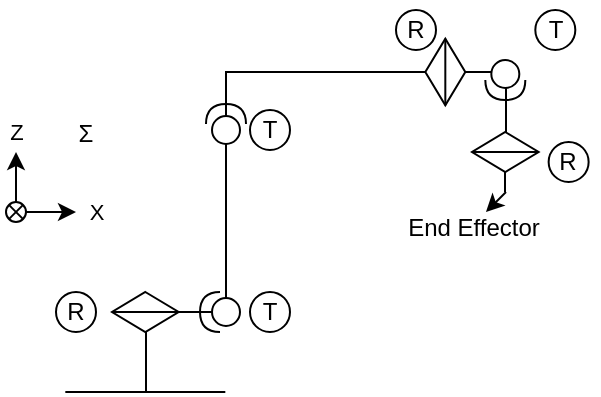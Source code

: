 <mxfile version="28.1.2" pages="2">
  <diagram name="RTTRTR" id="nop8qZoBcyeuUIkml6q2">
    <mxGraphModel dx="1403" dy="819" grid="1" gridSize="10" guides="1" tooltips="1" connect="1" arrows="1" fold="1" page="1" pageScale="1" pageWidth="850" pageHeight="1100" math="0" shadow="0">
      <root>
        <mxCell id="0" />
        <mxCell id="1" parent="0" />
        <mxCell id="ET2ku8fU4Wo7wy7XLJ3j-1" value="" style="endArrow=none;html=1;rounded=0;" parent="1" edge="1">
          <mxGeometry width="50" height="50" relative="1" as="geometry">
            <mxPoint x="239.66" y="420" as="sourcePoint" />
            <mxPoint x="319.66" y="420" as="targetPoint" />
          </mxGeometry>
        </mxCell>
        <mxCell id="ET2ku8fU4Wo7wy7XLJ3j-5" value="" style="shape=partialRectangle;whiteSpace=wrap;html=1;bottom=0;right=0;fillColor=none;" parent="1" vertex="1">
          <mxGeometry x="280" y="380" width="40" height="40" as="geometry" />
        </mxCell>
        <mxCell id="ET2ku8fU4Wo7wy7XLJ3j-7" value="" style="shape=partialRectangle;whiteSpace=wrap;html=1;bottom=0;right=0;fillColor=none;" parent="1" vertex="1">
          <mxGeometry x="320" y="260" width="140" height="30" as="geometry" />
        </mxCell>
        <mxCell id="ET2ku8fU4Wo7wy7XLJ3j-8" value="" style="endArrow=none;html=1;rounded=0;" parent="1" edge="1">
          <mxGeometry width="50" height="50" relative="1" as="geometry">
            <mxPoint x="460" y="290" as="sourcePoint" />
            <mxPoint x="460" y="260" as="targetPoint" />
          </mxGeometry>
        </mxCell>
        <mxCell id="ET2ku8fU4Wo7wy7XLJ3j-10" value="" style="shape=sortShape;perimeter=rhombusPerimeter;whiteSpace=wrap;html=1;" parent="1" vertex="1">
          <mxGeometry x="263" y="370" width="33.33" height="20" as="geometry" />
        </mxCell>
        <mxCell id="ET2ku8fU4Wo7wy7XLJ3j-12" value="" style="shape=sortShape;perimeter=rhombusPerimeter;whiteSpace=wrap;html=1;rotation=90;" parent="1" vertex="1">
          <mxGeometry x="412.995" y="250.005" width="33.33" height="20" as="geometry" />
        </mxCell>
        <mxCell id="ET2ku8fU4Wo7wy7XLJ3j-15" value="" style="endArrow=none;html=1;rounded=0;" parent="1" edge="1">
          <mxGeometry width="50" height="50" relative="1" as="geometry">
            <mxPoint x="320" y="380" as="sourcePoint" />
            <mxPoint x="320" y="290" as="targetPoint" />
          </mxGeometry>
        </mxCell>
        <mxCell id="ET2ku8fU4Wo7wy7XLJ3j-19" value="" style="shape=providedRequiredInterface;html=1;verticalLabelPosition=bottom;sketch=0;rotation=-90;" parent="1" vertex="1">
          <mxGeometry x="310" y="276" width="20" height="20" as="geometry" />
        </mxCell>
        <mxCell id="ET2ku8fU4Wo7wy7XLJ3j-20" value="" style="shape=providedRequiredInterface;html=1;verticalLabelPosition=bottom;sketch=0;rotation=90;" parent="1" vertex="1">
          <mxGeometry x="449.66" y="254" width="20" height="20" as="geometry" />
        </mxCell>
        <mxCell id="ET2ku8fU4Wo7wy7XLJ3j-6" value="" style="shape=providedRequiredInterface;html=1;verticalLabelPosition=bottom;sketch=0;rotation=-180;" parent="1" vertex="1">
          <mxGeometry x="307" y="370" width="20" height="20" as="geometry" />
        </mxCell>
        <mxCell id="ET2ku8fU4Wo7wy7XLJ3j-23" value="" style="endArrow=none;html=1;rounded=0;" parent="1" edge="1">
          <mxGeometry width="50" height="50" relative="1" as="geometry">
            <mxPoint x="459.49" y="320" as="sourcePoint" />
            <mxPoint x="459.49" y="300" as="targetPoint" />
          </mxGeometry>
        </mxCell>
        <mxCell id="ET2ku8fU4Wo7wy7XLJ3j-24" value="" style="endArrow=classic;html=1;rounded=0;" parent="1" edge="1">
          <mxGeometry width="50" height="50" relative="1" as="geometry">
            <mxPoint x="460" y="320" as="sourcePoint" />
            <mxPoint x="450" y="330" as="targetPoint" />
          </mxGeometry>
        </mxCell>
        <mxCell id="ET2ku8fU4Wo7wy7XLJ3j-21" value="" style="shape=sortShape;perimeter=rhombusPerimeter;whiteSpace=wrap;html=1;" parent="1" vertex="1">
          <mxGeometry x="442.995" y="290" width="33.33" height="20" as="geometry" />
        </mxCell>
        <mxCell id="ET2ku8fU4Wo7wy7XLJ3j-32" value="R" style="text;html=1;align=center;verticalAlign=middle;whiteSpace=wrap;rounded=0;" parent="1" vertex="1">
          <mxGeometry x="230" y="365" width="30" height="30" as="geometry" />
        </mxCell>
        <mxCell id="ET2ku8fU4Wo7wy7XLJ3j-33" value="R" style="text;html=1;align=center;verticalAlign=middle;whiteSpace=wrap;rounded=0;" parent="1" vertex="1">
          <mxGeometry x="400" y="224" width="30" height="30" as="geometry" />
        </mxCell>
        <mxCell id="ET2ku8fU4Wo7wy7XLJ3j-34" value="R" style="text;html=1;align=center;verticalAlign=middle;whiteSpace=wrap;rounded=0;" parent="1" vertex="1">
          <mxGeometry x="476.32" y="290" width="30" height="30" as="geometry" />
        </mxCell>
        <mxCell id="ET2ku8fU4Wo7wy7XLJ3j-35" value="T" style="text;html=1;align=center;verticalAlign=middle;whiteSpace=wrap;rounded=0;" parent="1" vertex="1">
          <mxGeometry x="327" y="365" width="30" height="30" as="geometry" />
        </mxCell>
        <mxCell id="ET2ku8fU4Wo7wy7XLJ3j-36" value="T" style="text;html=1;align=center;verticalAlign=middle;whiteSpace=wrap;rounded=0;" parent="1" vertex="1">
          <mxGeometry x="327" y="274" width="30" height="30" as="geometry" />
        </mxCell>
        <mxCell id="ET2ku8fU4Wo7wy7XLJ3j-37" value="T" style="text;html=1;align=center;verticalAlign=middle;whiteSpace=wrap;rounded=0;" parent="1" vertex="1">
          <mxGeometry x="469.66" y="224" width="30" height="30" as="geometry" />
        </mxCell>
        <mxCell id="AO9612n5DSUKAyMjCeS1-1" value="End Effector" style="text;html=1;align=center;verticalAlign=middle;whiteSpace=wrap;rounded=0;" parent="1" vertex="1">
          <mxGeometry x="405" y="323" width="77.82" height="30" as="geometry" />
        </mxCell>
        <mxCell id="AO9612n5DSUKAyMjCeS1-3" value="" style="group" parent="1" vertex="1" connectable="0">
          <mxGeometry x="210" y="276" width="50" height="59" as="geometry" />
        </mxCell>
        <mxCell id="AO9612n5DSUKAyMjCeS1-2" value="Σ" style="text;html=1;align=center;verticalAlign=middle;whiteSpace=wrap;rounded=0;container=0;" parent="AO9612n5DSUKAyMjCeS1-3" vertex="1">
          <mxGeometry x="30" width="20" height="30" as="geometry" />
        </mxCell>
        <mxCell id="ET2ku8fU4Wo7wy7XLJ3j-26" value="" style="endArrow=classic;html=1;rounded=0;" parent="AO9612n5DSUKAyMjCeS1-3" edge="1">
          <mxGeometry width="50" height="50" relative="1" as="geometry">
            <mxPoint x="5" y="54" as="sourcePoint" />
            <mxPoint x="35" y="54" as="targetPoint" />
          </mxGeometry>
        </mxCell>
        <mxCell id="ET2ku8fU4Wo7wy7XLJ3j-28" value="X" style="edgeLabel;html=1;align=center;verticalAlign=middle;resizable=0;points=[];container=0;" parent="ET2ku8fU4Wo7wy7XLJ3j-26" vertex="1" connectable="0">
          <mxGeometry x="0.467" y="-1" relative="1" as="geometry">
            <mxPoint x="18" y="-1" as="offset" />
          </mxGeometry>
        </mxCell>
        <mxCell id="ET2ku8fU4Wo7wy7XLJ3j-27" value="" style="endArrow=classic;html=1;rounded=0;" parent="AO9612n5DSUKAyMjCeS1-3" edge="1">
          <mxGeometry width="50" height="50" relative="1" as="geometry">
            <mxPoint x="5" y="54" as="sourcePoint" />
            <mxPoint x="5" y="24" as="targetPoint" />
          </mxGeometry>
        </mxCell>
        <mxCell id="ET2ku8fU4Wo7wy7XLJ3j-29" value="Z" style="edgeLabel;html=1;align=center;verticalAlign=middle;resizable=0;points=[];container=0;" parent="ET2ku8fU4Wo7wy7XLJ3j-27" vertex="1" connectable="0">
          <mxGeometry x="0.156" y="1" relative="1" as="geometry">
            <mxPoint x="1" y="-23" as="offset" />
          </mxGeometry>
        </mxCell>
        <mxCell id="ET2ku8fU4Wo7wy7XLJ3j-25" value="" style="shape=sumEllipse;perimeter=ellipsePerimeter;whiteSpace=wrap;html=1;backgroundOutline=1;container=0;" parent="AO9612n5DSUKAyMjCeS1-3" vertex="1">
          <mxGeometry y="49" width="10" height="10" as="geometry" />
        </mxCell>
        <mxCell id="AO9612n5DSUKAyMjCeS1-4" value="" style="ellipse;whiteSpace=wrap;html=1;aspect=fixed;fillColor=none;" parent="1" vertex="1">
          <mxGeometry x="235" y="370" width="20" height="20" as="geometry" />
        </mxCell>
        <mxCell id="AO9612n5DSUKAyMjCeS1-5" value="" style="ellipse;whiteSpace=wrap;html=1;aspect=fixed;fillColor=none;" parent="1" vertex="1">
          <mxGeometry x="332" y="370" width="20" height="20" as="geometry" />
        </mxCell>
        <mxCell id="AO9612n5DSUKAyMjCeS1-6" value="" style="ellipse;whiteSpace=wrap;html=1;aspect=fixed;fillColor=none;" parent="1" vertex="1">
          <mxGeometry x="332" y="279" width="20" height="20" as="geometry" />
        </mxCell>
        <mxCell id="AO9612n5DSUKAyMjCeS1-7" value="" style="ellipse;whiteSpace=wrap;html=1;aspect=fixed;fillColor=none;" parent="1" vertex="1">
          <mxGeometry x="405" y="229" width="20" height="20" as="geometry" />
        </mxCell>
        <mxCell id="AO9612n5DSUKAyMjCeS1-8" value="" style="ellipse;whiteSpace=wrap;html=1;aspect=fixed;fillColor=none;" parent="1" vertex="1">
          <mxGeometry x="474.66" y="229" width="20" height="20" as="geometry" />
        </mxCell>
        <mxCell id="AO9612n5DSUKAyMjCeS1-9" value="" style="ellipse;whiteSpace=wrap;html=1;aspect=fixed;fillColor=none;" parent="1" vertex="1">
          <mxGeometry x="481.32" y="295" width="20" height="20" as="geometry" />
        </mxCell>
      </root>
    </mxGraphModel>
  </diagram>
  <diagram id="hElmjopPUJ_KUkRHj021" name="MiRobot">
    <mxGraphModel dx="1403" dy="818" grid="1" gridSize="10" guides="1" tooltips="1" connect="1" arrows="1" fold="1" page="1" pageScale="1" pageWidth="850" pageHeight="1100" math="0" shadow="0">
      <root>
        <mxCell id="0" />
        <mxCell id="1" parent="0" />
        <mxCell id="RkNGV9gXXJkvIQX--Nig-1" value="" style="shape=partialRectangle;whiteSpace=wrap;html=1;bottom=0;right=0;fillColor=none;" vertex="1" parent="1">
          <mxGeometry x="249" y="180" width="200" height="20" as="geometry" />
        </mxCell>
        <mxCell id="RkNGV9gXXJkvIQX--Nig-2" value="" style="endArrow=none;html=1;rounded=0;" edge="1" parent="1">
          <mxGeometry width="50" height="50" relative="1" as="geometry">
            <mxPoint x="189" y="360" as="sourcePoint" />
            <mxPoint x="189" y="360" as="targetPoint" />
          </mxGeometry>
        </mxCell>
        <mxCell id="RkNGV9gXXJkvIQX--Nig-3" value="" style="endArrow=none;html=1;rounded=0;" edge="1" parent="1">
          <mxGeometry width="50" height="50" relative="1" as="geometry">
            <mxPoint x="249" y="357.0" as="sourcePoint" />
            <mxPoint x="249" y="357" as="targetPoint" />
          </mxGeometry>
        </mxCell>
        <mxCell id="RkNGV9gXXJkvIQX--Nig-4" value="" style="endArrow=none;html=1;rounded=0;" edge="1" parent="1" source="RkNGV9gXXJkvIQX--Nig-28">
          <mxGeometry width="50" height="50" relative="1" as="geometry">
            <mxPoint x="449" y="217" as="sourcePoint" />
            <mxPoint x="449" y="180" as="targetPoint" />
          </mxGeometry>
        </mxCell>
        <mxCell id="RkNGV9gXXJkvIQX--Nig-5" value="" style="group" vertex="1" connectable="0" parent="1">
          <mxGeometry x="192" y="394" width="50" height="50" as="geometry" />
        </mxCell>
        <mxCell id="RkNGV9gXXJkvIQX--Nig-6" value="&lt;font style=&quot;font-size: 8px;&quot;&gt;X0&lt;/font&gt;" style="html=1;verticalAlign=bottom;startArrow=oval;startFill=1;endArrow=block;startSize=8;curved=0;rounded=0;labelBackgroundColor=none;" edge="1" parent="RkNGV9gXXJkvIQX--Nig-5">
          <mxGeometry x="1" width="60" relative="1" as="geometry">
            <mxPoint x="10" y="40" as="sourcePoint" />
            <mxPoint x="50" y="40" as="targetPoint" />
            <mxPoint as="offset" />
          </mxGeometry>
        </mxCell>
        <mxCell id="RkNGV9gXXJkvIQX--Nig-7" value="&lt;h5&gt;&lt;font style=&quot;font-size: 8px; font-weight: normal;&quot;&gt;Z0&lt;/font&gt;&lt;/h5&gt;" style="html=1;verticalAlign=bottom;startArrow=oval;startFill=1;endArrow=block;startSize=8;curved=0;rounded=0;labelBackgroundColor=none;fontSize=8;" edge="1" parent="RkNGV9gXXJkvIQX--Nig-5">
          <mxGeometry x="0.2" y="2" width="60" relative="1" as="geometry">
            <mxPoint x="10" y="40" as="sourcePoint" />
            <mxPoint x="10" as="targetPoint" />
            <mxPoint as="offset" />
          </mxGeometry>
        </mxCell>
        <mxCell id="RkNGV9gXXJkvIQX--Nig-8" value="" style="verticalLabelPosition=bottom;verticalAlign=top;html=1;shape=mxgraph.flowchart.or;" vertex="1" parent="RkNGV9gXXJkvIQX--Nig-5">
          <mxGeometry y="30" width="20" height="20" as="geometry" />
        </mxCell>
        <mxCell id="RkNGV9gXXJkvIQX--Nig-9" value="" style="group;rotation=0;" vertex="1" connectable="0" parent="1">
          <mxGeometry x="199" y="190" width="50" height="50" as="geometry" />
        </mxCell>
        <mxCell id="RkNGV9gXXJkvIQX--Nig-10" value="&lt;font style=&quot;font-size: 8px;&quot;&gt;Y3&lt;/font&gt;" style="html=1;verticalAlign=bottom;startArrow=oval;startFill=1;endArrow=block;startSize=8;curved=0;rounded=0;labelBackgroundColor=none;" edge="1" parent="RkNGV9gXXJkvIQX--Nig-9">
          <mxGeometry x="0.5" width="60" relative="1" as="geometry">
            <mxPoint x="10" y="40" as="sourcePoint" />
            <mxPoint x="50" y="40" as="targetPoint" />
            <mxPoint as="offset" />
          </mxGeometry>
        </mxCell>
        <mxCell id="RkNGV9gXXJkvIQX--Nig-11" value="&lt;h5&gt;&lt;font style=&quot;font-size: 8px; font-weight: normal;&quot;&gt;X3&lt;/font&gt;&lt;/h5&gt;" style="html=1;verticalAlign=bottom;startArrow=oval;startFill=1;endArrow=block;startSize=8;curved=0;rounded=0;labelBackgroundColor=none;fontSize=8;" edge="1" parent="RkNGV9gXXJkvIQX--Nig-9">
          <mxGeometry x="-0.5" y="-11" width="60" relative="1" as="geometry">
            <mxPoint x="10" y="40" as="sourcePoint" />
            <mxPoint x="10" as="targetPoint" />
            <mxPoint as="offset" />
          </mxGeometry>
        </mxCell>
        <mxCell id="RkNGV9gXXJkvIQX--Nig-12" value="" style="verticalLabelPosition=bottom;verticalAlign=top;html=1;shape=mxgraph.flowchart.or;rotation=0;" vertex="1" parent="RkNGV9gXXJkvIQX--Nig-9">
          <mxGeometry y="30" width="20" height="20" as="geometry" />
        </mxCell>
        <mxCell id="RkNGV9gXXJkvIQX--Nig-13" value="" style="endArrow=none;html=1;rounded=0;" edge="1" parent="1">
          <mxGeometry width="50" height="50" relative="1" as="geometry">
            <mxPoint x="249" y="360" as="sourcePoint" />
            <mxPoint x="249" y="180" as="targetPoint" />
          </mxGeometry>
        </mxCell>
        <mxCell id="RkNGV9gXXJkvIQX--Nig-14" value="" style="ellipse;whiteSpace=wrap;html=1;aspect=fixed;" vertex="1" parent="1">
          <mxGeometry x="244" y="195" width="10" height="10" as="geometry" />
        </mxCell>
        <mxCell id="RkNGV9gXXJkvIQX--Nig-15" value="" style="endArrow=none;html=1;rounded=0;" edge="1" parent="1" source="RkNGV9gXXJkvIQX--Nig-17">
          <mxGeometry width="50" height="50" relative="1" as="geometry">
            <mxPoint x="189" y="450" as="sourcePoint" />
            <mxPoint x="189" y="357" as="targetPoint" />
          </mxGeometry>
        </mxCell>
        <mxCell id="RkNGV9gXXJkvIQX--Nig-16" value="" style="endArrow=none;html=1;rounded=0;" edge="1" parent="1">
          <mxGeometry width="50" height="50" relative="1" as="geometry">
            <mxPoint x="189" y="447" as="sourcePoint" />
            <mxPoint x="188.71" y="362" as="targetPoint" />
          </mxGeometry>
        </mxCell>
        <mxCell id="RkNGV9gXXJkvIQX--Nig-17" value="" style="verticalLabelPosition=bottom;verticalAlign=top;html=1;shape=mxgraph.flowchart.sort;direction=west;" vertex="1" parent="1">
          <mxGeometry x="179" y="352" width="20" height="10" as="geometry" />
        </mxCell>
        <mxCell id="RkNGV9gXXJkvIQX--Nig-18" value="" style="group;rotation=-90;" vertex="1" connectable="0" parent="1">
          <mxGeometry x="179" y="297" width="50" height="50" as="geometry" />
        </mxCell>
        <mxCell id="RkNGV9gXXJkvIQX--Nig-19" value="&lt;font style=&quot;font-size: 8px;&quot;&gt;X1&lt;/font&gt;" style="html=1;verticalAlign=bottom;startArrow=oval;startFill=1;endArrow=block;startSize=8;curved=0;rounded=0;labelBackgroundColor=none;" edge="1" parent="RkNGV9gXXJkvIQX--Nig-18">
          <mxGeometry x="1" y="1" width="60" relative="1" as="geometry">
            <mxPoint x="10" y="40" as="sourcePoint" />
            <mxPoint x="50" y="40" as="targetPoint" />
            <mxPoint x="1" y="1" as="offset" />
          </mxGeometry>
        </mxCell>
        <mxCell id="RkNGV9gXXJkvIQX--Nig-20" value="&lt;h5&gt;&lt;font style=&quot;font-size: 8px; font-weight: normal;&quot;&gt;Z1&lt;/font&gt;&lt;/h5&gt;" style="html=1;verticalAlign=bottom;startArrow=oval;startFill=1;endArrow=block;startSize=8;curved=0;rounded=0;labelBackgroundColor=none;fontSize=8;" edge="1" parent="RkNGV9gXXJkvIQX--Nig-18">
          <mxGeometry x="-0.15" y="-11" width="60" relative="1" as="geometry">
            <mxPoint x="10" y="40" as="sourcePoint" />
            <mxPoint x="10" as="targetPoint" />
            <mxPoint as="offset" />
          </mxGeometry>
        </mxCell>
        <mxCell id="RkNGV9gXXJkvIQX--Nig-21" value="" style="verticalLabelPosition=bottom;verticalAlign=top;html=1;shape=mxgraph.flowchart.or;rotation=0;" vertex="1" parent="RkNGV9gXXJkvIQX--Nig-18">
          <mxGeometry y="30" width="20" height="20" as="geometry" />
        </mxCell>
        <mxCell id="RkNGV9gXXJkvIQX--Nig-22" value="" style="group;rotation=-90;" vertex="1" connectable="0" parent="1">
          <mxGeometry x="228" y="333" width="50" height="50" as="geometry" />
        </mxCell>
        <mxCell id="RkNGV9gXXJkvIQX--Nig-23" value="" style="ellipse;whiteSpace=wrap;html=1;aspect=fixed;container=0;rotation=-90;" vertex="1" parent="RkNGV9gXXJkvIQX--Nig-22">
          <mxGeometry x="30" y="30" width="20" height="20" as="geometry" />
        </mxCell>
        <mxCell id="RkNGV9gXXJkvIQX--Nig-24" value="&lt;font style=&quot;font-size: 8px;&quot;&gt;X2&lt;/font&gt;" style="html=1;verticalAlign=bottom;startArrow=oval;startFill=1;endArrow=block;startSize=8;curved=0;rounded=0;labelBackgroundColor=none;" edge="1" parent="RkNGV9gXXJkvIQX--Nig-22">
          <mxGeometry x="0.5" y="10" width="60" relative="1" as="geometry">
            <mxPoint x="40" y="40" as="sourcePoint" />
            <mxPoint x="40" as="targetPoint" />
            <mxPoint as="offset" />
          </mxGeometry>
        </mxCell>
        <mxCell id="RkNGV9gXXJkvIQX--Nig-25" value="&lt;font&gt;Y2&lt;/font&gt;" style="html=1;verticalAlign=bottom;startArrow=oval;startFill=1;endArrow=block;startSize=8;curved=0;rounded=0;fontSize=8;labelBackgroundColor=none;" edge="1" parent="RkNGV9gXXJkvIQX--Nig-22">
          <mxGeometry x="1" width="60" relative="1" as="geometry">
            <mxPoint x="40" y="40" as="sourcePoint" />
            <mxPoint y="40" as="targetPoint" />
            <mxPoint as="offset" />
          </mxGeometry>
        </mxCell>
        <mxCell id="RkNGV9gXXJkvIQX--Nig-26" value="" style="endArrow=none;html=1;rounded=0;" edge="1" parent="1">
          <mxGeometry width="50" height="50" relative="1" as="geometry">
            <mxPoint x="270" y="348" as="sourcePoint" />
            <mxPoint x="270" y="348" as="targetPoint" />
          </mxGeometry>
        </mxCell>
        <mxCell id="RkNGV9gXXJkvIQX--Nig-27" value="" style="endArrow=none;html=1;rounded=0;" edge="1" parent="1" target="RkNGV9gXXJkvIQX--Nig-28">
          <mxGeometry width="50" height="50" relative="1" as="geometry">
            <mxPoint x="449" y="217" as="sourcePoint" />
            <mxPoint x="449" y="180" as="targetPoint" />
          </mxGeometry>
        </mxCell>
        <mxCell id="RkNGV9gXXJkvIQX--Nig-28" value="" style="verticalLabelPosition=bottom;verticalAlign=top;html=1;shape=mxgraph.flowchart.sort;direction=west;" vertex="1" parent="1">
          <mxGeometry x="439" y="212" width="20" height="10" as="geometry" />
        </mxCell>
        <mxCell id="RkNGV9gXXJkvIQX--Nig-29" value="" style="endArrow=none;html=1;rounded=0;" edge="1" parent="1">
          <mxGeometry width="50" height="50" relative="1" as="geometry">
            <mxPoint x="149" y="447" as="sourcePoint" />
            <mxPoint x="229" y="447" as="targetPoint" />
          </mxGeometry>
        </mxCell>
        <mxCell id="RkNGV9gXXJkvIQX--Nig-30" value="" style="endArrow=none;html=1;rounded=0;" edge="1" parent="1">
          <mxGeometry width="50" height="50" relative="1" as="geometry">
            <mxPoint x="189" y="357" as="sourcePoint" />
            <mxPoint x="250" y="357" as="targetPoint" />
          </mxGeometry>
        </mxCell>
        <mxCell id="RkNGV9gXXJkvIQX--Nig-31" value="" style="verticalLabelPosition=bottom;verticalAlign=top;html=1;shape=mxgraph.flowchart.sort;direction=south;" vertex="1" parent="1">
          <mxGeometry x="444" y="170" width="10" height="20" as="geometry" />
        </mxCell>
        <mxCell id="RkNGV9gXXJkvIQX--Nig-32" value="" style="ellipse;whiteSpace=wrap;html=1;aspect=fixed;" vertex="1" parent="1">
          <mxGeometry x="444" y="175" width="10" height="10" as="geometry" />
        </mxCell>
        <mxCell id="RkNGV9gXXJkvIQX--Nig-33" value="" style="group;rotation=-90;" vertex="1" connectable="0" parent="1">
          <mxGeometry x="460" y="117" width="50" height="50" as="geometry" />
        </mxCell>
        <mxCell id="RkNGV9gXXJkvIQX--Nig-34" value="&lt;font style=&quot;font-size: 8px;&quot;&gt;Y5&lt;/font&gt;" style="html=1;verticalAlign=bottom;startArrow=oval;startFill=1;endArrow=block;startSize=8;curved=0;rounded=0;labelBackgroundColor=none;" edge="1" parent="RkNGV9gXXJkvIQX--Nig-33">
          <mxGeometry x="0.5" y="10" width="60" relative="1" as="geometry">
            <mxPoint x="40" y="40" as="sourcePoint" />
            <mxPoint x="40" as="targetPoint" />
            <mxPoint as="offset" />
          </mxGeometry>
        </mxCell>
        <mxCell id="RkNGV9gXXJkvIQX--Nig-35" value="&lt;h5&gt;&lt;font style=&quot;font-size: 8px; font-weight: normal;&quot;&gt;X5&lt;/font&gt;&lt;/h5&gt;" style="html=1;verticalAlign=bottom;startArrow=oval;startFill=1;endArrow=block;startSize=8;curved=0;rounded=0;labelBackgroundColor=none;fontSize=8;" edge="1" parent="RkNGV9gXXJkvIQX--Nig-33">
          <mxGeometry x="1" y="10" width="60" relative="1" as="geometry">
            <mxPoint x="40" y="40" as="sourcePoint" />
            <mxPoint y="40" as="targetPoint" />
            <mxPoint as="offset" />
          </mxGeometry>
        </mxCell>
        <mxCell id="RkNGV9gXXJkvIQX--Nig-36" value="" style="verticalLabelPosition=bottom;verticalAlign=top;html=1;shape=mxgraph.flowchart.or;rotation=-90;" vertex="1" parent="RkNGV9gXXJkvIQX--Nig-33">
          <mxGeometry x="30" y="30" width="20" height="20" as="geometry" />
        </mxCell>
        <mxCell id="RkNGV9gXXJkvIQX--Nig-37" value="" style="group;rotation=0;" vertex="1" connectable="0" parent="1">
          <mxGeometry x="380" y="117" width="50" height="50" as="geometry" />
        </mxCell>
        <mxCell id="RkNGV9gXXJkvIQX--Nig-38" value="" style="ellipse;whiteSpace=wrap;html=1;aspect=fixed;container=0;rotation=0;" vertex="1" parent="RkNGV9gXXJkvIQX--Nig-37">
          <mxGeometry y="30" width="20" height="20" as="geometry" />
        </mxCell>
        <mxCell id="RkNGV9gXXJkvIQX--Nig-39" value="&lt;font style=&quot;font-size: 8px;&quot;&gt;Z4&lt;/font&gt;" style="html=1;verticalAlign=bottom;startArrow=oval;startFill=1;endArrow=block;startSize=8;curved=0;rounded=0;labelBackgroundColor=none;" edge="1" parent="RkNGV9gXXJkvIQX--Nig-37">
          <mxGeometry x="1" width="60" relative="1" as="geometry">
            <mxPoint x="10" y="40" as="sourcePoint" />
            <mxPoint x="50" y="40" as="targetPoint" />
            <mxPoint as="offset" />
          </mxGeometry>
        </mxCell>
        <mxCell id="RkNGV9gXXJkvIQX--Nig-40" value="&lt;font&gt;X4&lt;/font&gt;" style="html=1;verticalAlign=bottom;startArrow=oval;startFill=1;endArrow=block;startSize=8;curved=0;rounded=0;fontSize=8;labelBackgroundColor=none;" edge="1" parent="RkNGV9gXXJkvIQX--Nig-37">
          <mxGeometry y="-10" width="60" relative="1" as="geometry">
            <mxPoint x="10" y="40" as="sourcePoint" />
            <mxPoint x="10" as="targetPoint" />
            <mxPoint as="offset" />
          </mxGeometry>
        </mxCell>
        <mxCell id="RkNGV9gXXJkvIQX--Nig-41" value="" style="group;rotation=-180;" vertex="1" connectable="0" parent="1">
          <mxGeometry x="410" y="227" width="50" height="50" as="geometry" />
        </mxCell>
        <mxCell id="RkNGV9gXXJkvIQX--Nig-42" value="&lt;font style=&quot;font-size: 8px;&quot;&gt;X6&lt;/font&gt;" style="html=1;verticalAlign=bottom;startArrow=oval;startFill=1;endArrow=block;startSize=8;curved=0;rounded=0;labelBackgroundColor=none;" edge="1" parent="RkNGV9gXXJkvIQX--Nig-41">
          <mxGeometry x="1" y="20" width="60" relative="1" as="geometry">
            <mxPoint x="40" y="10" as="sourcePoint" />
            <mxPoint y="10" as="targetPoint" />
            <mxPoint as="offset" />
          </mxGeometry>
        </mxCell>
        <mxCell id="RkNGV9gXXJkvIQX--Nig-43" value="&lt;h5&gt;&lt;font style=&quot;font-size: 8px; font-weight: normal;&quot;&gt;Z6&lt;/font&gt;&lt;/h5&gt;" style="html=1;verticalAlign=bottom;startArrow=oval;startFill=1;endArrow=block;startSize=8;curved=0;rounded=0;labelBackgroundColor=none;fontSize=8;" edge="1" parent="RkNGV9gXXJkvIQX--Nig-41">
          <mxGeometry x="1" y="14" width="60" relative="1" as="geometry">
            <mxPoint x="40" y="10" as="sourcePoint" />
            <mxPoint x="40" y="50" as="targetPoint" />
            <mxPoint x="-4" y="10" as="offset" />
          </mxGeometry>
        </mxCell>
        <mxCell id="RkNGV9gXXJkvIQX--Nig-44" value="" style="verticalLabelPosition=bottom;verticalAlign=top;html=1;shape=mxgraph.flowchart.or;rotation=-180;" vertex="1" parent="RkNGV9gXXJkvIQX--Nig-41">
          <mxGeometry x="30" width="20" height="20" as="geometry" />
        </mxCell>
        <mxCell id="RkNGV9gXXJkvIQX--Nig-45" value="" style="ellipse;whiteSpace=wrap;html=1;aspect=fixed;" vertex="1" parent="1">
          <mxGeometry x="244" y="352" width="10" height="10" as="geometry" />
        </mxCell>
      </root>
    </mxGraphModel>
  </diagram>
</mxfile>
